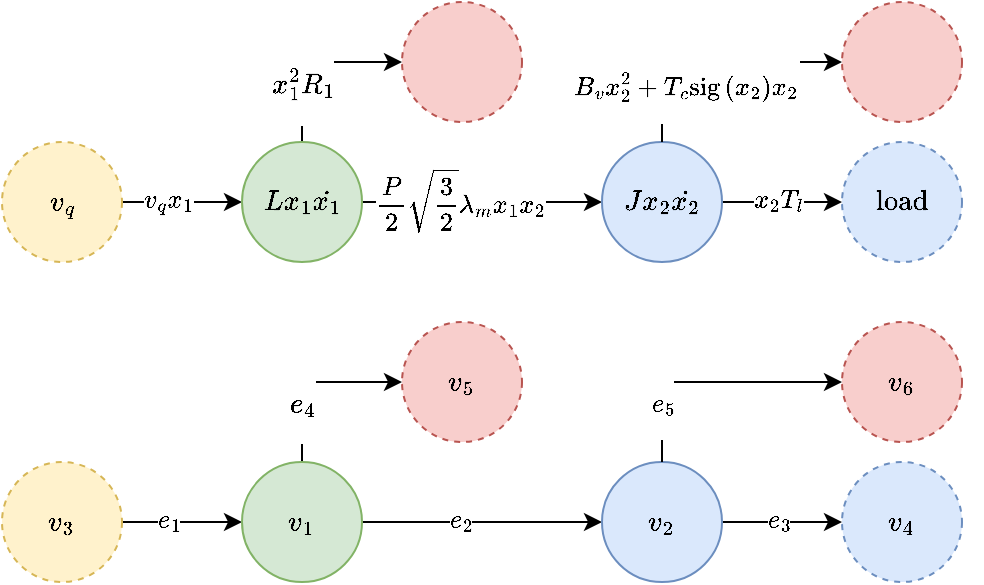 <mxfile version="13.9.9" type="device"><diagram id="qkD1Uyv4oJS3TJNYdxAf" name="Page-1"><mxGraphModel dx="509" dy="599" grid="1" gridSize="10" guides="1" tooltips="1" connect="1" arrows="1" fold="1" page="1" pageScale="1" pageWidth="850" pageHeight="1100" math="1" shadow="0"><root><mxCell id="0"/><mxCell id="1" parent="0"/><mxCell id="KrP2umfjc1I0FBW_F1Zc-14" style="edgeStyle=orthogonalEdgeStyle;rounded=0;orthogonalLoop=1;jettySize=auto;html=1;exitX=1;exitY=0.5;exitDx=0;exitDy=0;entryX=0;entryY=0.5;entryDx=0;entryDy=0;labelBackgroundColor=none;" parent="1" source="KrP2umfjc1I0FBW_F1Zc-1" target="KrP2umfjc1I0FBW_F1Zc-2" edge="1"><mxGeometry relative="1" as="geometry"/></mxCell><mxCell id="KrP2umfjc1I0FBW_F1Zc-20" value="$$v_qx_1$$" style="edgeLabel;html=1;align=center;verticalAlign=middle;resizable=0;points=[];" parent="KrP2umfjc1I0FBW_F1Zc-14" vertex="1" connectable="0"><mxGeometry x="-0.233" y="1" relative="1" as="geometry"><mxPoint as="offset"/></mxGeometry></mxCell><mxCell id="KrP2umfjc1I0FBW_F1Zc-1" value="$$v_q$$" style="ellipse;whiteSpace=wrap;html=1;aspect=fixed;dashed=1;fillColor=#fff2cc;strokeColor=#d6b656;" parent="1" vertex="1"><mxGeometry x="80" y="160" width="60" height="60" as="geometry"/></mxCell><mxCell id="KrP2umfjc1I0FBW_F1Zc-4" style="edgeStyle=orthogonalEdgeStyle;rounded=0;orthogonalLoop=1;jettySize=auto;html=1;exitX=0.5;exitY=0;exitDx=0;exitDy=0;entryX=0;entryY=0.5;entryDx=0;entryDy=0;labelPosition=center;verticalLabelPosition=middle;align=center;verticalAlign=middle;labelBackgroundColor=none;" parent="1" source="KrP2umfjc1I0FBW_F1Zc-2" target="KrP2umfjc1I0FBW_F1Zc-3" edge="1"><mxGeometry relative="1" as="geometry"/></mxCell><mxCell id="KrP2umfjc1I0FBW_F1Zc-5" value="&lt;span style=&quot;font-size: 12px ; background-color: rgb(248 , 249 , 250)&quot;&gt;$$x_1^2R_1$$&lt;/span&gt;" style="edgeLabel;html=1;align=center;verticalAlign=middle;resizable=0;points=[];" parent="KrP2umfjc1I0FBW_F1Zc-4" vertex="1" connectable="0"><mxGeometry x="-0.231" y="1" relative="1" as="geometry"><mxPoint x="1" y="5" as="offset"/></mxGeometry></mxCell><mxCell id="KrP2umfjc1I0FBW_F1Zc-15" style="edgeStyle=orthogonalEdgeStyle;rounded=0;orthogonalLoop=1;jettySize=auto;html=1;exitX=1;exitY=0.5;exitDx=0;exitDy=0;entryX=0;entryY=0.5;entryDx=0;entryDy=0;labelBackgroundColor=none;" parent="1" source="KrP2umfjc1I0FBW_F1Zc-2" target="KrP2umfjc1I0FBW_F1Zc-6" edge="1"><mxGeometry relative="1" as="geometry"/></mxCell><mxCell id="KrP2umfjc1I0FBW_F1Zc-21" value="$$\frac{P}{2}\sqrt{\frac{3}{2}}\lambda_mx_1x_2$$" style="edgeLabel;html=1;align=center;verticalAlign=middle;resizable=0;points=[];" parent="KrP2umfjc1I0FBW_F1Zc-15" vertex="1" connectable="0"><mxGeometry x="-0.195" y="1" relative="1" as="geometry"><mxPoint as="offset"/></mxGeometry></mxCell><mxCell id="KrP2umfjc1I0FBW_F1Zc-2" value="$$Lx_1\dot{x_1}$$" style="ellipse;whiteSpace=wrap;html=1;aspect=fixed;fillColor=#d5e8d4;strokeColor=#82b366;" parent="1" vertex="1"><mxGeometry x="200" y="160" width="60" height="60" as="geometry"/></mxCell><mxCell id="KrP2umfjc1I0FBW_F1Zc-3" value="" style="ellipse;whiteSpace=wrap;html=1;aspect=fixed;dashed=1;fillColor=#f8cecc;strokeColor=#b85450;" parent="1" vertex="1"><mxGeometry x="280" y="90" width="60" height="60" as="geometry"/></mxCell><mxCell id="_fSLWIzBRhAzMQqpj38E-3" style="edgeStyle=orthogonalEdgeStyle;rounded=0;orthogonalLoop=1;jettySize=auto;html=1;exitX=1;exitY=0.5;exitDx=0;exitDy=0;entryX=0;entryY=0.5;entryDx=0;entryDy=0;" parent="1" source="KrP2umfjc1I0FBW_F1Zc-6" target="_fSLWIzBRhAzMQqpj38E-2" edge="1"><mxGeometry relative="1" as="geometry"><Array as="points"><mxPoint x="490" y="190"/><mxPoint x="490" y="190"/></Array></mxGeometry></mxCell><mxCell id="_fSLWIzBRhAzMQqpj38E-5" value="$$x_2T_l$$" style="edgeLabel;html=1;align=center;verticalAlign=middle;resizable=0;points=[];" parent="_fSLWIzBRhAzMQqpj38E-3" vertex="1" connectable="0"><mxGeometry x="-0.063" y="1" relative="1" as="geometry"><mxPoint as="offset"/></mxGeometry></mxCell><mxCell id="KrP2umfjc1I0FBW_F1Zc-6" value="$$Jx_2\dot{x_2}$$" style="ellipse;whiteSpace=wrap;html=1;aspect=fixed;fillColor=#dae8fc;strokeColor=#6c8ebf;" parent="1" vertex="1"><mxGeometry x="380" y="160" width="60" height="60" as="geometry"/></mxCell><mxCell id="KrP2umfjc1I0FBW_F1Zc-11" style="edgeStyle=orthogonalEdgeStyle;rounded=0;orthogonalLoop=1;jettySize=auto;html=1;exitX=0.5;exitY=0;exitDx=0;exitDy=0;entryX=0;entryY=0.5;entryDx=0;entryDy=0;labelBackgroundColor=none;" parent="1" source="KrP2umfjc1I0FBW_F1Zc-6" target="KrP2umfjc1I0FBW_F1Zc-10" edge="1"><mxGeometry relative="1" as="geometry"><mxPoint x="710" y="160" as="sourcePoint"/></mxGeometry></mxCell><mxCell id="_fSLWIzBRhAzMQqpj38E-1" value="$$B_vx_2^2+T_c\text{sig}\left({x_2}\right)x_2$$" style="edgeLabel;html=1;align=center;verticalAlign=middle;resizable=0;points=[];" parent="KrP2umfjc1I0FBW_F1Zc-11" vertex="1" connectable="0"><mxGeometry x="-0.559" y="-12" relative="1" as="geometry"><mxPoint as="offset"/></mxGeometry></mxCell><mxCell id="KrP2umfjc1I0FBW_F1Zc-10" value="" style="ellipse;whiteSpace=wrap;html=1;aspect=fixed;dashed=1;fillColor=#f8cecc;strokeColor=#b85450;" parent="1" vertex="1"><mxGeometry x="500" y="90" width="60" height="60" as="geometry"/></mxCell><mxCell id="_fSLWIzBRhAzMQqpj38E-2" value="$$\text{load}$$" style="ellipse;whiteSpace=wrap;html=1;aspect=fixed;dashed=1;fillColor=#dae8fc;strokeColor=#6c8ebf;" parent="1" vertex="1"><mxGeometry x="500" y="160" width="60" height="60" as="geometry"/></mxCell><mxCell id="s9NbE0hBtev_F8HX36Qj-1" style="edgeStyle=orthogonalEdgeStyle;rounded=0;orthogonalLoop=1;jettySize=auto;html=1;exitX=1;exitY=0.5;exitDx=0;exitDy=0;entryX=0;entryY=0.5;entryDx=0;entryDy=0;labelBackgroundColor=none;" parent="1" source="s9NbE0hBtev_F8HX36Qj-3" target="s9NbE0hBtev_F8HX36Qj-8" edge="1"><mxGeometry relative="1" as="geometry"/></mxCell><mxCell id="s9NbE0hBtev_F8HX36Qj-2" value="$$e_1$$" style="edgeLabel;html=1;align=center;verticalAlign=middle;resizable=0;points=[];" parent="s9NbE0hBtev_F8HX36Qj-1" vertex="1" connectable="0"><mxGeometry x="-0.233" y="1" relative="1" as="geometry"><mxPoint as="offset"/></mxGeometry></mxCell><mxCell id="s9NbE0hBtev_F8HX36Qj-3" value="$$v_3$$" style="ellipse;whiteSpace=wrap;html=1;aspect=fixed;dashed=1;fillColor=#fff2cc;strokeColor=#d6b656;" parent="1" vertex="1"><mxGeometry x="80" y="320" width="60" height="60" as="geometry"/></mxCell><mxCell id="s9NbE0hBtev_F8HX36Qj-4" style="edgeStyle=orthogonalEdgeStyle;rounded=0;orthogonalLoop=1;jettySize=auto;html=1;exitX=0.5;exitY=0;exitDx=0;exitDy=0;entryX=0;entryY=0.5;entryDx=0;entryDy=0;labelPosition=center;verticalLabelPosition=middle;align=center;verticalAlign=middle;labelBackgroundColor=none;" parent="1" source="s9NbE0hBtev_F8HX36Qj-8" target="s9NbE0hBtev_F8HX36Qj-9" edge="1"><mxGeometry relative="1" as="geometry"/></mxCell><mxCell id="s9NbE0hBtev_F8HX36Qj-5" value="&lt;span style=&quot;font-size: 12px ; background-color: rgb(248 , 249 , 250)&quot;&gt;$$e_4$$&lt;/span&gt;" style="edgeLabel;html=1;align=center;verticalAlign=middle;resizable=0;points=[];" parent="s9NbE0hBtev_F8HX36Qj-4" vertex="1" connectable="0"><mxGeometry x="-0.231" y="1" relative="1" as="geometry"><mxPoint x="1" y="5" as="offset"/></mxGeometry></mxCell><mxCell id="s9NbE0hBtev_F8HX36Qj-6" style="edgeStyle=orthogonalEdgeStyle;rounded=0;orthogonalLoop=1;jettySize=auto;html=1;exitX=1;exitY=0.5;exitDx=0;exitDy=0;entryX=0;entryY=0.5;entryDx=0;entryDy=0;labelBackgroundColor=none;" parent="1" source="s9NbE0hBtev_F8HX36Qj-8" target="s9NbE0hBtev_F8HX36Qj-12" edge="1"><mxGeometry relative="1" as="geometry"/></mxCell><mxCell id="s9NbE0hBtev_F8HX36Qj-7" value="$$e_2$$" style="edgeLabel;html=1;align=center;verticalAlign=middle;resizable=0;points=[];" parent="s9NbE0hBtev_F8HX36Qj-6" vertex="1" connectable="0"><mxGeometry x="-0.195" y="1" relative="1" as="geometry"><mxPoint as="offset"/></mxGeometry></mxCell><mxCell id="s9NbE0hBtev_F8HX36Qj-8" value="$$v_1$$" style="ellipse;whiteSpace=wrap;html=1;aspect=fixed;fillColor=#d5e8d4;strokeColor=#82b366;" parent="1" vertex="1"><mxGeometry x="200" y="320" width="60" height="60" as="geometry"/></mxCell><mxCell id="s9NbE0hBtev_F8HX36Qj-9" value="$$v_5$$" style="ellipse;whiteSpace=wrap;html=1;aspect=fixed;dashed=1;fillColor=#f8cecc;strokeColor=#b85450;" parent="1" vertex="1"><mxGeometry x="280" y="250" width="60" height="60" as="geometry"/></mxCell><mxCell id="s9NbE0hBtev_F8HX36Qj-10" style="edgeStyle=orthogonalEdgeStyle;rounded=0;orthogonalLoop=1;jettySize=auto;html=1;exitX=1;exitY=0.5;exitDx=0;exitDy=0;entryX=0;entryY=0.5;entryDx=0;entryDy=0;" parent="1" source="s9NbE0hBtev_F8HX36Qj-12" target="s9NbE0hBtev_F8HX36Qj-16" edge="1"><mxGeometry relative="1" as="geometry"><Array as="points"><mxPoint x="490" y="350"/><mxPoint x="490" y="350"/></Array></mxGeometry></mxCell><mxCell id="s9NbE0hBtev_F8HX36Qj-11" value="$$e_3$$" style="edgeLabel;html=1;align=center;verticalAlign=middle;resizable=0;points=[];" parent="s9NbE0hBtev_F8HX36Qj-10" vertex="1" connectable="0"><mxGeometry x="-0.063" y="1" relative="1" as="geometry"><mxPoint as="offset"/></mxGeometry></mxCell><mxCell id="s9NbE0hBtev_F8HX36Qj-12" value="$$v_2$$" style="ellipse;whiteSpace=wrap;html=1;aspect=fixed;fillColor=#dae8fc;strokeColor=#6c8ebf;" parent="1" vertex="1"><mxGeometry x="380" y="320" width="60" height="60" as="geometry"/></mxCell><mxCell id="s9NbE0hBtev_F8HX36Qj-13" style="edgeStyle=orthogonalEdgeStyle;rounded=0;orthogonalLoop=1;jettySize=auto;html=1;exitX=0.5;exitY=0;exitDx=0;exitDy=0;entryX=0;entryY=0.5;entryDx=0;entryDy=0;labelBackgroundColor=none;" parent="1" source="s9NbE0hBtev_F8HX36Qj-12" target="s9NbE0hBtev_F8HX36Qj-15" edge="1"><mxGeometry relative="1" as="geometry"><mxPoint x="710" y="320" as="sourcePoint"/></mxGeometry></mxCell><mxCell id="s9NbE0hBtev_F8HX36Qj-14" value="$$e_5$$" style="edgeLabel;html=1;align=center;verticalAlign=middle;resizable=0;points=[];" parent="s9NbE0hBtev_F8HX36Qj-13" vertex="1" connectable="0"><mxGeometry x="-0.559" y="-12" relative="1" as="geometry"><mxPoint x="-12" y="-1" as="offset"/></mxGeometry></mxCell><mxCell id="s9NbE0hBtev_F8HX36Qj-15" value="$$v_6$$" style="ellipse;whiteSpace=wrap;html=1;aspect=fixed;dashed=1;fillColor=#f8cecc;strokeColor=#b85450;" parent="1" vertex="1"><mxGeometry x="500" y="250" width="60" height="60" as="geometry"/></mxCell><mxCell id="s9NbE0hBtev_F8HX36Qj-16" value="$$v_4$$" style="ellipse;whiteSpace=wrap;html=1;aspect=fixed;dashed=1;fillColor=#dae8fc;strokeColor=#6c8ebf;" parent="1" vertex="1"><mxGeometry x="500" y="320" width="60" height="60" as="geometry"/></mxCell></root></mxGraphModel></diagram></mxfile>